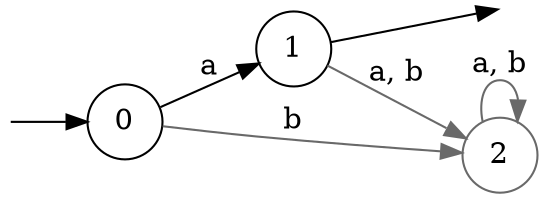 digraph
{
  vcsn_context = "lal_char(ab)_b"
  rankdir = LR
  {
    node [style = invis, shape = none, label = "", width = 0, height = 0]
    I0
    F1
  }
  {
    node [shape = circle]
    0
    1
    2 [color = DimGray]
  }
  I0 -> 0
  0 -> 1 [label = "a"]
  0 -> 2 [label = "b", color = DimGray]
  1 -> F1
  1 -> 2 [label = "a, b", color = DimGray]
  2 -> 2 [label = "a, b", color = DimGray]
}

